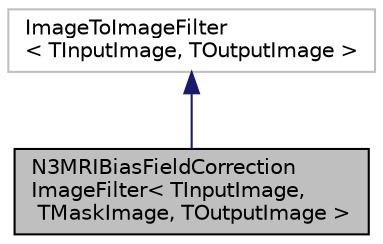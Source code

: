 digraph "N3MRIBiasFieldCorrectionImageFilter&lt; TInputImage, TMaskImage, TOutputImage &gt;"
{
 // LATEX_PDF_SIZE
  edge [fontname="Helvetica",fontsize="10",labelfontname="Helvetica",labelfontsize="10"];
  node [fontname="Helvetica",fontsize="10",shape=record];
  Node2 [label="N3MRIBiasFieldCorrection\lImageFilter\< TInputImage,\l TMaskImage, TOutputImage \>",height=0.2,width=0.4,color="black", fillcolor="grey75", style="filled", fontcolor="black",tooltip="Class definition for N3MRIBiasFieldCorrectionImageFilter."];
  Node3 -> Node2 [dir="back",color="midnightblue",fontsize="10",style="solid",fontname="Helvetica"];
  Node3 [label="ImageToImageFilter\l\< TInputImage, TOutputImage \>",height=0.2,width=0.4,color="grey75", fillcolor="white", style="filled",tooltip=" "];
}
